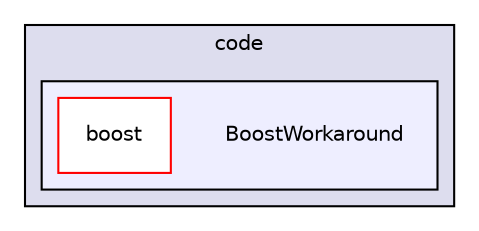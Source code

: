 digraph "assimp/assimp-3.1.1/code/BoostWorkaround" {
  compound=true
  node [ fontsize="10", fontname="Helvetica"];
  edge [ labelfontsize="10", labelfontname="Helvetica"];
  subgraph clusterdir_5f48190eefbf2d9887c40319c3006284 {
    graph [ bgcolor="#ddddee", pencolor="black", label="code" fontname="Helvetica", fontsize="10", URL="dir_5f48190eefbf2d9887c40319c3006284.html"]
  subgraph clusterdir_a78c736426e6d3c04302400accc407b9 {
    graph [ bgcolor="#eeeeff", pencolor="black", label="" URL="dir_a78c736426e6d3c04302400accc407b9.html"];
    dir_a78c736426e6d3c04302400accc407b9 [shape=plaintext label="BoostWorkaround"];
    dir_e84d1dfec8c34797f201b4aa93b1c5d8 [shape=box label="boost" color="red" fillcolor="white" style="filled" URL="dir_e84d1dfec8c34797f201b4aa93b1c5d8.html"];
  }
  }
}
